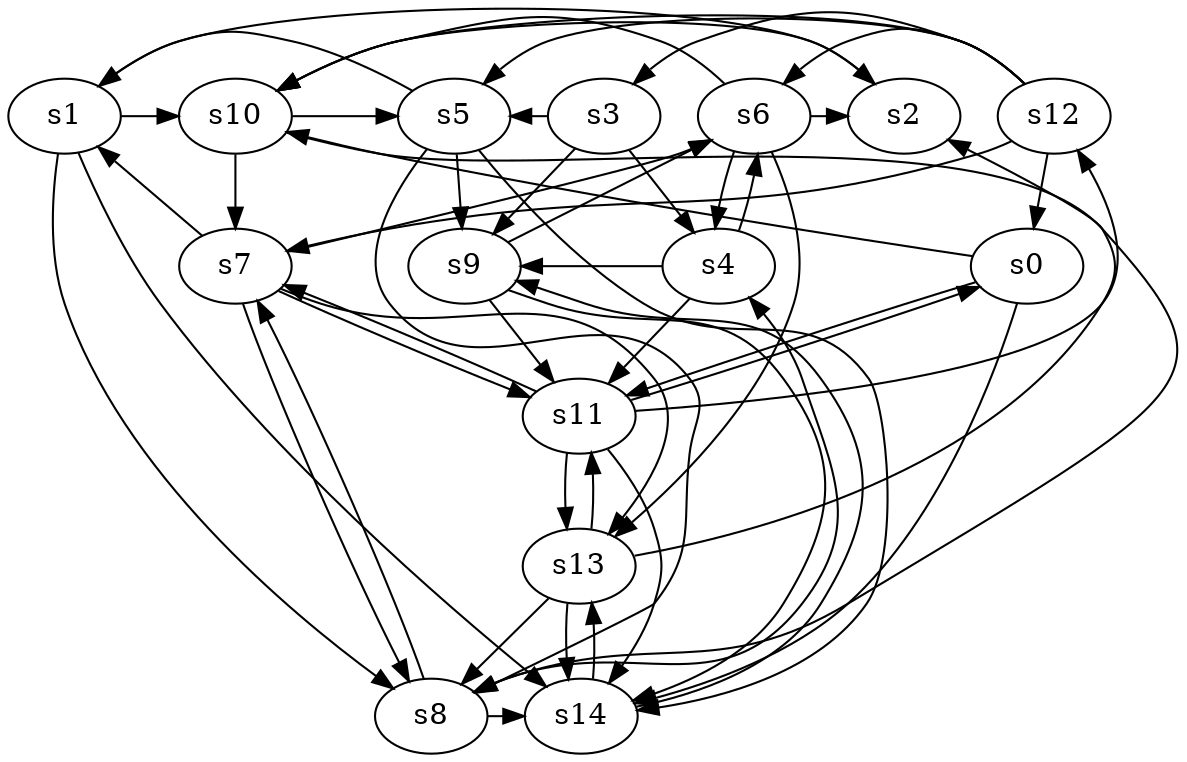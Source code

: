 digraph game_0907_complex_15 {
    s0 [name="s0", player=0];
    s1 [name="s1", player=0];
    s2 [name="s2", player=0];
    s3 [name="s3", player=1];
    s4 [name="s4", player=1];
    s5 [name="s5", player=0];
    s6 [name="s6", player=0];
    s7 [name="s7", player=1, target=1];
    s8 [name="s8", player=1];
    s9 [name="s9", player=0];
    s10 [name="s10", player=0];
    s11 [name="s11", player=1, target=1];
    s12 [name="s12", player=0, target=1];
    s13 [name="s13", player=0];
    s14 [name="s14", player=0, target=1];

    s0 -> s10 [constraint="time % 3 == 0"];
    s0 -> s11;
    s0 -> s14 [constraint="time % 5 == 4"];
    s1 -> s2 [constraint="time % 6 == 5"];
    s1 -> s8 [constraint="!(time % 3 == 1)"];
    s1 -> s10 [constraint="time == 7"];
    s1 -> s14 [constraint="time % 3 == 0 && time % 5 == 1"];
    s2 -> s10 [constraint="time % 7 == 4"];
    s3 -> s4;
    s3 -> s5 [constraint="time % 2 == 0 || time % 5 == 3"];
    s3 -> s9 [constraint="time % 5 == 3"];
    s4 -> s6 [constraint="time == 15 || time == 19"];
    s4 -> s9 [constraint="time % 4 == 0 || time % 5 == 2"];
    s4 -> s11 [constraint="time == 5"];
    s5 -> s1 [constraint="time % 5 == 3 || time % 5 == 2"];
    s5 -> s8 [constraint="time % 4 == 3 && time % 3 == 1"];
    s5 -> s9;
    s5 -> s14 [constraint="time % 4 == 3 || time % 2 == 1"];
    s6 -> s2 [constraint="time % 3 == 1 && time % 3 == 1"];
    s6 -> s4;
    s6 -> s10 [constraint="time % 3 == 0 && time % 3 == 2"];
    s6 -> s13 [constraint="time % 2 == 1"];
    s7 -> s1 [constraint="time % 3 == 1 && time % 3 == 0"];
    s7 -> s6 [constraint="time % 8 == 7"];
    s7 -> s8 [constraint="!(time % 5 == 2)"];
    s7 -> s11 [constraint="time % 3 == 2 || time % 3 == 0"];
    s7 -> s13 [constraint="time % 5 == 0"];
    s8 -> s4 [constraint="time % 2 == 0 && time % 5 == 0"];
    s8 -> s7 [constraint="time == 0 || time == 2 || time == 6 || time == 7 || time == 9"];
    s8 -> s14 [constraint="!(time % 3 == 0)"];
    s9 -> s6 [constraint="time % 3 == 2 || time % 5 == 3"];
    s9 -> s11;
    s9 -> s14 [constraint="time % 2 == 0 || time % 2 == 1"];
    s10 -> s5 [constraint="time == 2 || time == 6"];
    s10 -> s7;
    s10 -> s8 [constraint="time % 3 == 0 && time % 5 == 2"];
    s11 -> s0 [constraint="time == 0 || time == 12 || time == 13"];
    s11 -> s7 [constraint="!(time % 2 == 0)"];
    s11 -> s12 [constraint="time % 4 == 1 || time % 2 == 1"];
    s11 -> s13;
    s11 -> s14 [constraint="time == 10"];
    s12 -> s0;
    s12 -> s3 [constraint="time == 0 || time == 8 || time == 12 || time == 22"];
    s12 -> s5 [constraint="!(time % 4 == 2)"];
    s12 -> s6 [constraint="time % 2 == 0 && time % 5 == 1"];
    s12 -> s7 [constraint="time % 4 == 3 || time % 2 == 1"];
    s12 -> s10 [constraint="time % 4 == 0 || time % 2 == 0"];
    s13 -> s2 [constraint="!(time % 3 == 2)"];
    s13 -> s8;
    s13 -> s11 [constraint="time % 2 == 1 && time % 3 == 2"];
    s13 -> s14;
    s14 -> s9 [constraint="time % 3 == 0 || time % 2 == 0"];
    s14 -> s13 [constraint="!(time % 2 == 1)"];
}
